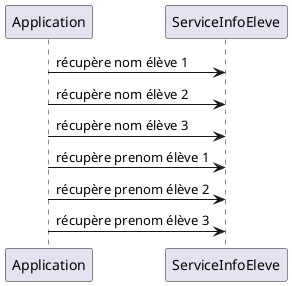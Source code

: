 @startuml
Application -> ServiceInfoEleve: récupère nom élève 1
Application -> ServiceInfoEleve: récupère nom élève 2
Application -> ServiceInfoEleve: récupère nom élève 3
Application -> ServiceInfoEleve: récupère prenom élève 1
Application -> ServiceInfoEleve: récupère prenom élève 2
Application -> ServiceInfoEleve: récupère prenom élève 3
@enduml